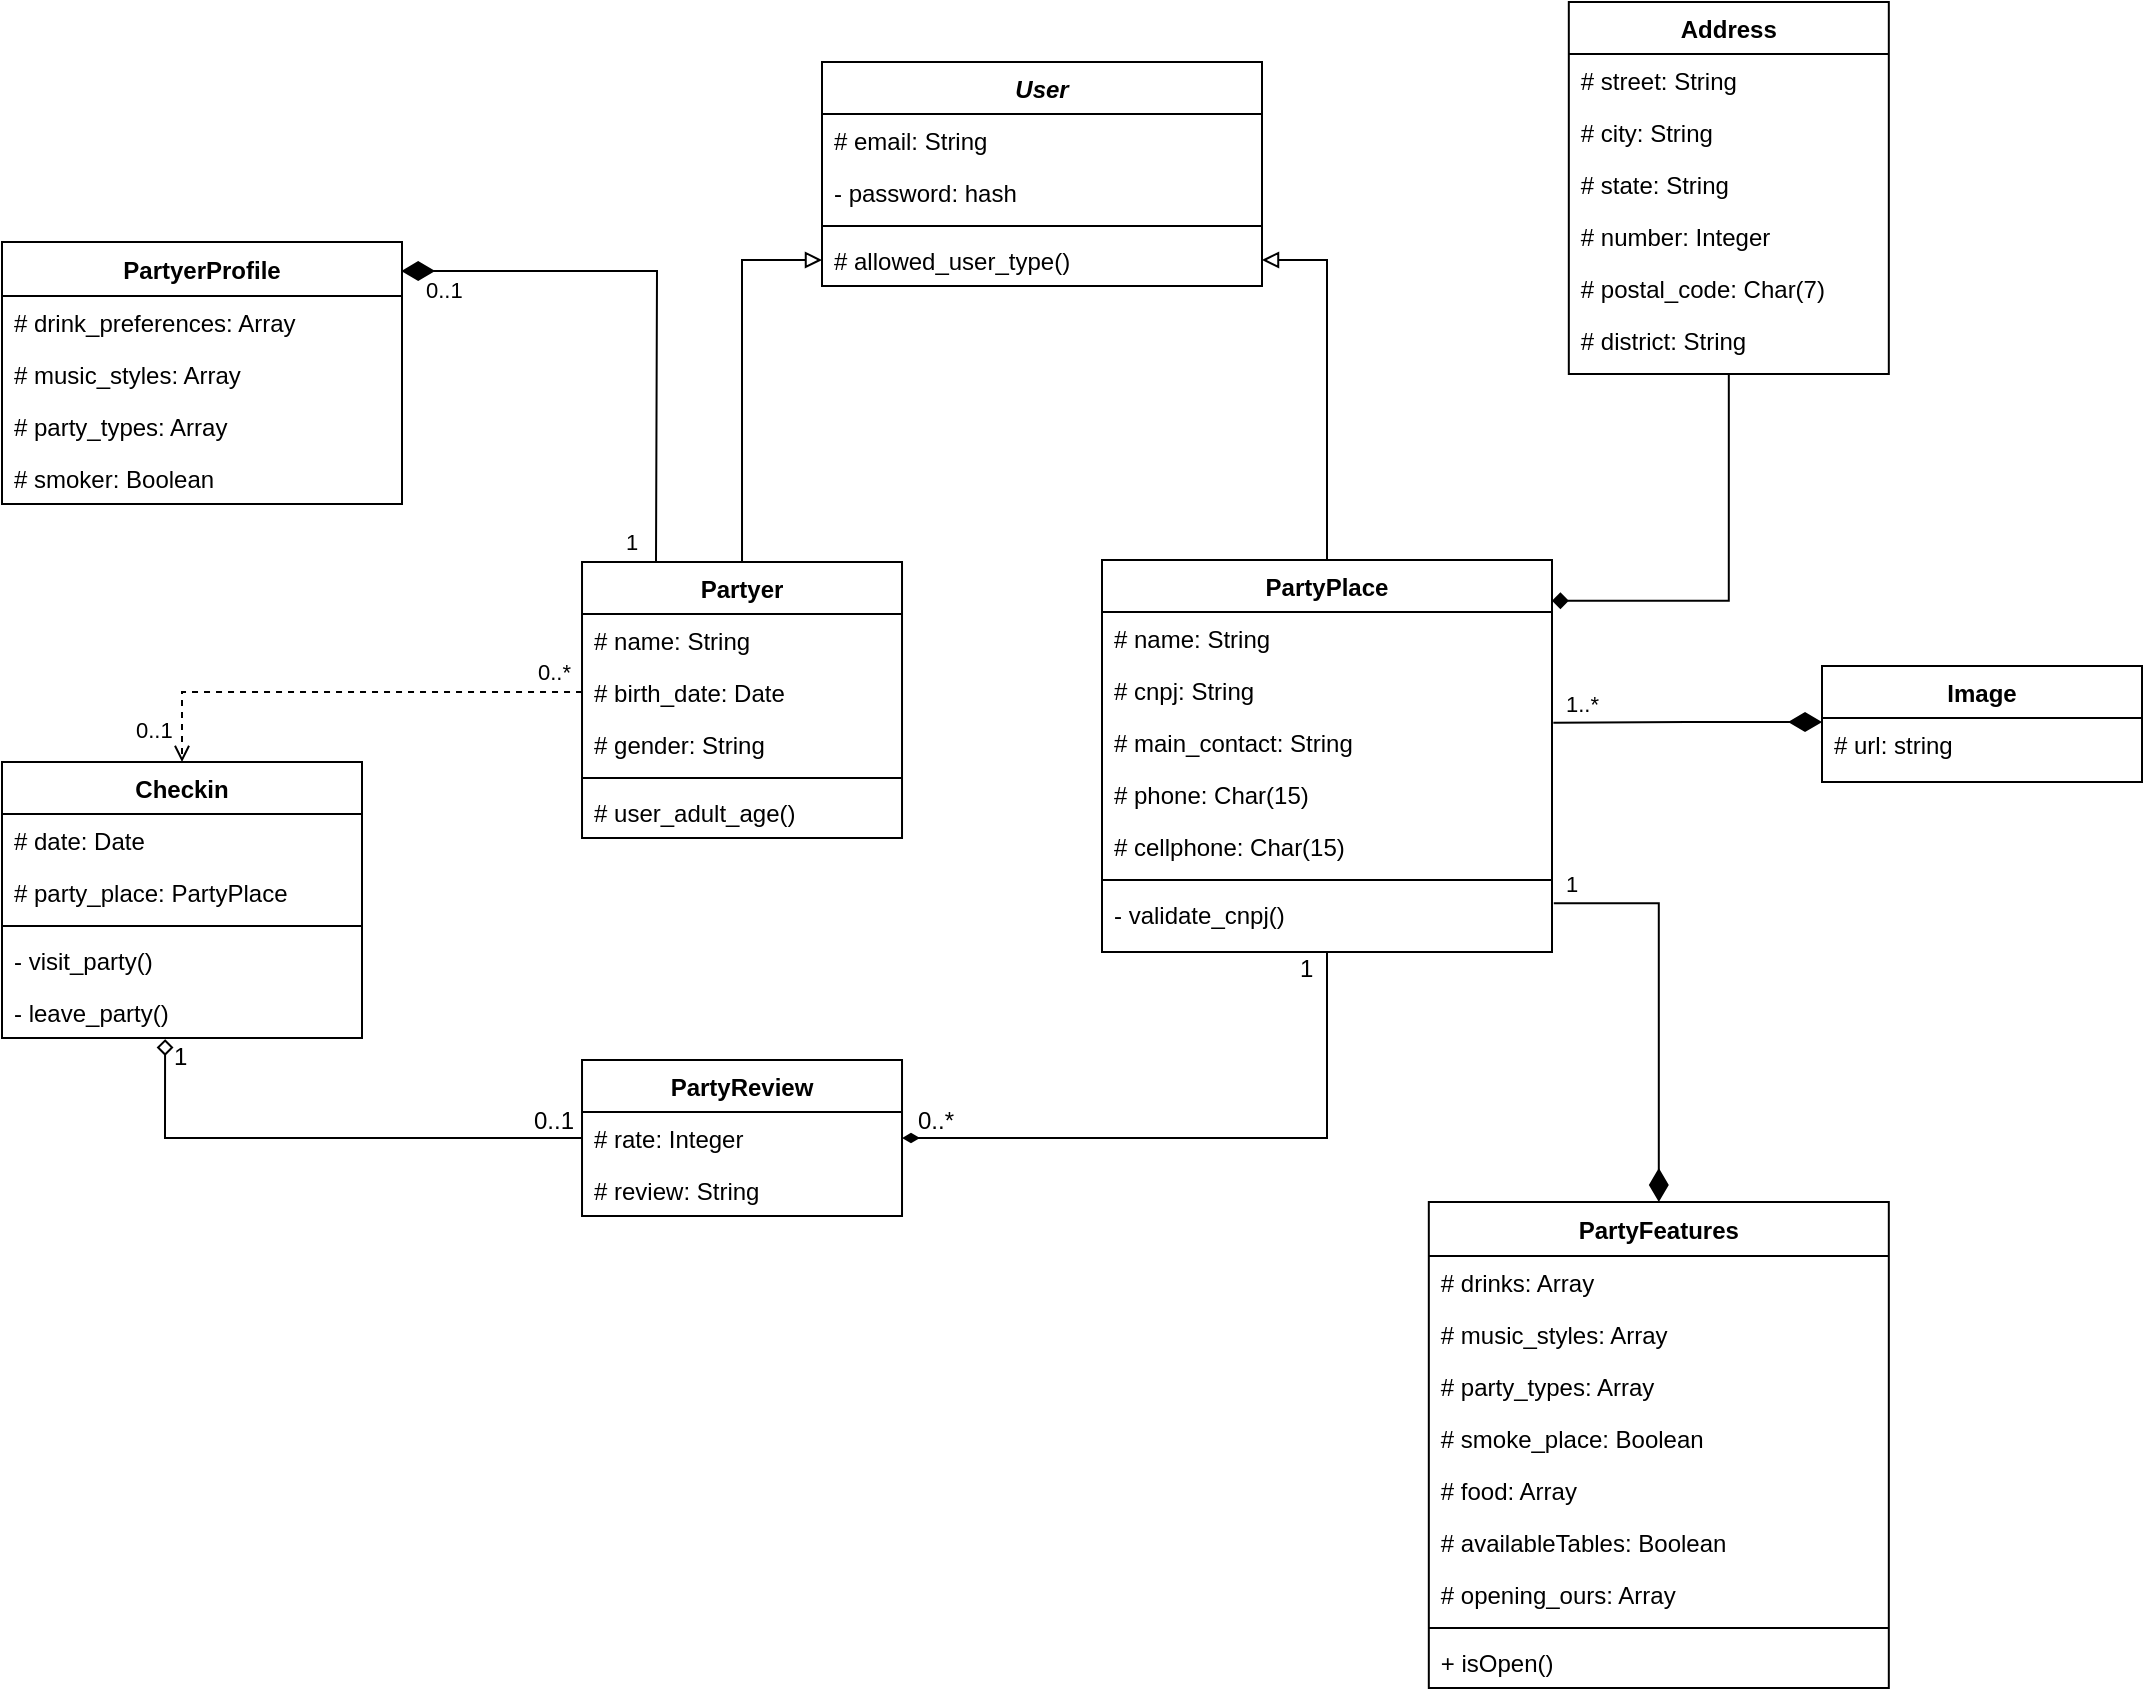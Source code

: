 <mxfile version="18.1.2" type="google"><diagram id="C5RBs43oDa-KdzZeNtuy" name="Page-1"><mxGraphModel grid="1" page="1" gridSize="10" guides="1" tooltips="1" connect="1" arrows="1" fold="1" pageScale="1" pageWidth="827" pageHeight="1169" math="0" shadow="0"><root><mxCell id="WIyWlLk6GJQsqaUBKTNV-0"/><mxCell id="WIyWlLk6GJQsqaUBKTNV-1" parent="WIyWlLk6GJQsqaUBKTNV-0"/><mxCell id="zkfFHV4jXpPFQw0GAbJ--0" value="User" style="swimlane;fontStyle=3;align=center;verticalAlign=top;childLayout=stackLayout;horizontal=1;startSize=26;horizontalStack=0;resizeParent=1;resizeLast=0;collapsible=1;marginBottom=0;rounded=0;shadow=0;strokeWidth=1;" vertex="1" parent="WIyWlLk6GJQsqaUBKTNV-1"><mxGeometry x="680" y="140" width="220" height="112" as="geometry"><mxRectangle x="220" y="120" width="160" height="26" as="alternateBounds"/></mxGeometry></mxCell><mxCell id="zkfFHV4jXpPFQw0GAbJ--1" value="# email: String" style="text;align=left;verticalAlign=top;spacingLeft=4;spacingRight=4;overflow=hidden;rotatable=0;points=[[0,0.5],[1,0.5]];portConstraint=eastwest;" vertex="1" parent="zkfFHV4jXpPFQw0GAbJ--0"><mxGeometry y="26" width="220" height="26" as="geometry"/></mxCell><mxCell id="zkfFHV4jXpPFQw0GAbJ--3" value="- password: hash" style="text;align=left;verticalAlign=top;spacingLeft=4;spacingRight=4;overflow=hidden;rotatable=0;points=[[0,0.5],[1,0.5]];portConstraint=eastwest;rounded=0;shadow=0;html=0;" vertex="1" parent="zkfFHV4jXpPFQw0GAbJ--0"><mxGeometry y="52" width="220" height="26" as="geometry"/></mxCell><mxCell id="6lE9K15D5uFrhbc7ynZs-20" value="" style="line;strokeWidth=1;fillColor=none;align=left;verticalAlign=middle;spacingTop=-1;spacingLeft=3;spacingRight=3;rotatable=0;labelPosition=right;points=[];portConstraint=eastwest;" vertex="1" parent="zkfFHV4jXpPFQw0GAbJ--0"><mxGeometry y="78" width="220" height="8" as="geometry"/></mxCell><mxCell id="6lE9K15D5uFrhbc7ynZs-7" value="# allowed_user_type()" style="text;align=left;verticalAlign=top;spacingLeft=4;spacingRight=4;overflow=hidden;rotatable=0;points=[[0,0.5],[1,0.5]];portConstraint=eastwest;rounded=0;shadow=0;html=0;" vertex="1" parent="zkfFHV4jXpPFQw0GAbJ--0"><mxGeometry y="86" width="220" height="26" as="geometry"/></mxCell><mxCell id="zkfFHV4jXpPFQw0GAbJ--6" value="Partyer" style="swimlane;fontStyle=1;align=center;verticalAlign=top;childLayout=stackLayout;horizontal=1;startSize=26;horizontalStack=0;resizeParent=1;resizeLast=0;collapsible=1;marginBottom=0;rounded=0;shadow=0;strokeWidth=1;" vertex="1" parent="WIyWlLk6GJQsqaUBKTNV-1"><mxGeometry x="560.01" y="390" width="160" height="138" as="geometry"><mxRectangle x="130" y="380" width="160" height="26" as="alternateBounds"/></mxGeometry></mxCell><mxCell id="zkfFHV4jXpPFQw0GAbJ--7" value="# name: String" style="text;align=left;verticalAlign=top;spacingLeft=4;spacingRight=4;overflow=hidden;rotatable=0;points=[[0,0.5],[1,0.5]];portConstraint=eastwest;" vertex="1" parent="zkfFHV4jXpPFQw0GAbJ--6"><mxGeometry y="26" width="160" height="26" as="geometry"/></mxCell><mxCell id="zkfFHV4jXpPFQw0GAbJ--8" value="# birth_date: Date" style="text;align=left;verticalAlign=top;spacingLeft=4;spacingRight=4;overflow=hidden;rotatable=0;points=[[0,0.5],[1,0.5]];portConstraint=eastwest;rounded=0;shadow=0;html=0;" vertex="1" parent="zkfFHV4jXpPFQw0GAbJ--6"><mxGeometry y="52" width="160" height="26" as="geometry"/></mxCell><mxCell id="OAhFdq0R9zzdVtPctIBh-6" value="# gender: String" style="text;align=left;verticalAlign=top;spacingLeft=4;spacingRight=4;overflow=hidden;rotatable=0;points=[[0,0.5],[1,0.5]];portConstraint=eastwest;rounded=0;shadow=0;html=0;" vertex="1" parent="zkfFHV4jXpPFQw0GAbJ--6"><mxGeometry y="78" width="160" height="26" as="geometry"/></mxCell><mxCell id="_bnYae_uoj0Yz6D2RyBo-18" value="" style="line;strokeWidth=1;fillColor=none;align=left;verticalAlign=middle;spacingTop=-1;spacingLeft=3;spacingRight=3;rotatable=0;labelPosition=right;points=[];portConstraint=eastwest;" vertex="1" parent="zkfFHV4jXpPFQw0GAbJ--6"><mxGeometry y="104" width="160" height="8" as="geometry"/></mxCell><mxCell id="_bnYae_uoj0Yz6D2RyBo-17" value="# user_adult_age()" style="text;align=left;verticalAlign=top;spacingLeft=4;spacingRight=4;overflow=hidden;rotatable=0;points=[[0,0.5],[1,0.5]];portConstraint=eastwest;rounded=0;shadow=0;html=0;" vertex="1" parent="zkfFHV4jXpPFQw0GAbJ--6"><mxGeometry y="112" width="160" height="26" as="geometry"/></mxCell><mxCell id="6lE9K15D5uFrhbc7ynZs-25" style="edgeStyle=orthogonalEdgeStyle;rounded=0;orthogonalLoop=1;jettySize=auto;html=1;exitX=0.5;exitY=0;exitDx=0;exitDy=0;endArrow=block;endFill=0;" edge="1" parent="WIyWlLk6GJQsqaUBKTNV-1" source="zkfFHV4jXpPFQw0GAbJ--13" target="6lE9K15D5uFrhbc7ynZs-7"><mxGeometry relative="1" as="geometry"><mxPoint x="760" y="250" as="targetPoint"/></mxGeometry></mxCell><mxCell id="zkfFHV4jXpPFQw0GAbJ--13" value="PartyPlace" style="swimlane;fontStyle=1;align=center;verticalAlign=top;childLayout=stackLayout;horizontal=1;startSize=26;horizontalStack=0;resizeParent=1;resizeLast=0;collapsible=1;marginBottom=0;rounded=0;shadow=0;strokeWidth=1;" vertex="1" parent="WIyWlLk6GJQsqaUBKTNV-1"><mxGeometry x="820" y="389" width="225" height="196" as="geometry"><mxRectangle x="340" y="380" width="170" height="26" as="alternateBounds"/></mxGeometry></mxCell><mxCell id="zkfFHV4jXpPFQw0GAbJ--14" value="# name: String" style="text;align=left;verticalAlign=top;spacingLeft=4;spacingRight=4;overflow=hidden;rotatable=0;points=[[0,0.5],[1,0.5]];portConstraint=eastwest;" vertex="1" parent="zkfFHV4jXpPFQw0GAbJ--13"><mxGeometry y="26" width="225" height="26" as="geometry"/></mxCell><mxCell id="OAhFdq0R9zzdVtPctIBh-8" value="# cnpj: String" style="text;align=left;verticalAlign=top;spacingLeft=4;spacingRight=4;overflow=hidden;rotatable=0;points=[[0,0.5],[1,0.5]];portConstraint=eastwest;" vertex="1" parent="zkfFHV4jXpPFQw0GAbJ--13"><mxGeometry y="52" width="225" height="26" as="geometry"/></mxCell><mxCell id="OAhFdq0R9zzdVtPctIBh-9" value="# main_contact: String" style="text;align=left;verticalAlign=top;spacingLeft=4;spacingRight=4;overflow=hidden;rotatable=0;points=[[0,0.5],[1,0.5]];portConstraint=eastwest;" vertex="1" parent="zkfFHV4jXpPFQw0GAbJ--13"><mxGeometry y="78" width="225" height="26" as="geometry"/></mxCell><mxCell id="OAhFdq0R9zzdVtPctIBh-10" value="# phone: Char(15)" style="text;align=left;verticalAlign=top;spacingLeft=4;spacingRight=4;overflow=hidden;rotatable=0;points=[[0,0.5],[1,0.5]];portConstraint=eastwest;" vertex="1" parent="zkfFHV4jXpPFQw0GAbJ--13"><mxGeometry y="104" width="225" height="26" as="geometry"/></mxCell><mxCell id="OAhFdq0R9zzdVtPctIBh-11" value="# cellphone: Char(15)" style="text;align=left;verticalAlign=top;spacingLeft=4;spacingRight=4;overflow=hidden;rotatable=0;points=[[0,0.5],[1,0.5]];portConstraint=eastwest;" vertex="1" parent="zkfFHV4jXpPFQw0GAbJ--13"><mxGeometry y="130" width="225" height="26" as="geometry"/></mxCell><mxCell id="OAhFdq0R9zzdVtPctIBh-44" value="" style="line;strokeWidth=1;fillColor=none;align=left;verticalAlign=middle;spacingTop=-1;spacingLeft=3;spacingRight=3;rotatable=0;labelPosition=right;points=[];portConstraint=eastwest;" vertex="1" parent="zkfFHV4jXpPFQw0GAbJ--13"><mxGeometry y="156" width="225" height="8" as="geometry"/></mxCell><mxCell id="OAhFdq0R9zzdVtPctIBh-45" value="- validate_cnpj()" style="text;align=left;verticalAlign=top;spacingLeft=4;spacingRight=4;overflow=hidden;rotatable=0;points=[[0,0.5],[1,0.5]];portConstraint=eastwest;" vertex="1" parent="zkfFHV4jXpPFQw0GAbJ--13"><mxGeometry y="164" width="225" height="26" as="geometry"/></mxCell><mxCell id="OAhFdq0R9zzdVtPctIBh-67" style="edgeStyle=orthogonalEdgeStyle;rounded=0;orthogonalLoop=1;jettySize=auto;html=1;exitX=0.5;exitY=1;exitDx=0;exitDy=0;entryX=1;entryY=0.104;entryDx=0;entryDy=0;entryPerimeter=0;fontColor=none;endArrow=diamond;endFill=1;" edge="1" parent="WIyWlLk6GJQsqaUBKTNV-1" source="zkfFHV4jXpPFQw0GAbJ--17" target="zkfFHV4jXpPFQw0GAbJ--13"><mxGeometry relative="1" as="geometry"/></mxCell><mxCell id="zkfFHV4jXpPFQw0GAbJ--17" value="Address" style="swimlane;fontStyle=1;align=center;verticalAlign=top;childLayout=stackLayout;horizontal=1;startSize=26;horizontalStack=0;resizeParent=1;resizeLast=0;collapsible=1;marginBottom=0;rounded=0;shadow=0;strokeWidth=1;" vertex="1" parent="WIyWlLk6GJQsqaUBKTNV-1"><mxGeometry x="1053.41" y="110" width="160" height="186" as="geometry"><mxRectangle x="550" y="140" width="160" height="26" as="alternateBounds"/></mxGeometry></mxCell><mxCell id="zkfFHV4jXpPFQw0GAbJ--18" value="# street: String" style="text;align=left;verticalAlign=top;spacingLeft=4;spacingRight=4;overflow=hidden;rotatable=0;points=[[0,0.5],[1,0.5]];portConstraint=eastwest;" vertex="1" parent="zkfFHV4jXpPFQw0GAbJ--17"><mxGeometry y="26" width="160" height="26" as="geometry"/></mxCell><mxCell id="zkfFHV4jXpPFQw0GAbJ--19" value="# city: String" style="text;align=left;verticalAlign=top;spacingLeft=4;spacingRight=4;overflow=hidden;rotatable=0;points=[[0,0.5],[1,0.5]];portConstraint=eastwest;rounded=0;shadow=0;html=0;" vertex="1" parent="zkfFHV4jXpPFQw0GAbJ--17"><mxGeometry y="52" width="160" height="26" as="geometry"/></mxCell><mxCell id="zkfFHV4jXpPFQw0GAbJ--20" value="# state: String" style="text;align=left;verticalAlign=top;spacingLeft=4;spacingRight=4;overflow=hidden;rotatable=0;points=[[0,0.5],[1,0.5]];portConstraint=eastwest;rounded=0;shadow=0;html=0;" vertex="1" parent="zkfFHV4jXpPFQw0GAbJ--17"><mxGeometry y="78" width="160" height="26" as="geometry"/></mxCell><mxCell id="zkfFHV4jXpPFQw0GAbJ--21" value="# number: Integer" style="text;align=left;verticalAlign=top;spacingLeft=4;spacingRight=4;overflow=hidden;rotatable=0;points=[[0,0.5],[1,0.5]];portConstraint=eastwest;rounded=0;shadow=0;html=0;" vertex="1" parent="zkfFHV4jXpPFQw0GAbJ--17"><mxGeometry y="104" width="160" height="26" as="geometry"/></mxCell><mxCell id="zkfFHV4jXpPFQw0GAbJ--22" value="# postal_code: Char(7)" style="text;align=left;verticalAlign=top;spacingLeft=4;spacingRight=4;overflow=hidden;rotatable=0;points=[[0,0.5],[1,0.5]];portConstraint=eastwest;rounded=0;shadow=0;html=0;" vertex="1" parent="zkfFHV4jXpPFQw0GAbJ--17"><mxGeometry y="130" width="160" height="26" as="geometry"/></mxCell><mxCell id="OAhFdq0R9zzdVtPctIBh-14" value="# district: String" style="text;align=left;verticalAlign=top;spacingLeft=4;spacingRight=4;overflow=hidden;rotatable=0;points=[[0,0.5],[1,0.5]];portConstraint=eastwest;rounded=0;shadow=0;html=0;" vertex="1" parent="zkfFHV4jXpPFQw0GAbJ--17"><mxGeometry y="156" width="160" height="26" as="geometry"/></mxCell><mxCell id="OAhFdq0R9zzdVtPctIBh-16" value="PartyerProfile" style="swimlane;fontStyle=1;childLayout=stackLayout;horizontal=1;startSize=27;fillColor=none;horizontalStack=0;resizeParent=1;resizeParentMax=0;resizeLast=0;collapsible=1;marginBottom=0;" vertex="1" parent="WIyWlLk6GJQsqaUBKTNV-1"><mxGeometry x="270" y="230" width="200" height="131" as="geometry"/></mxCell><mxCell id="OAhFdq0R9zzdVtPctIBh-17" value="# drink_preferences: Array" style="text;strokeColor=none;fillColor=none;align=left;verticalAlign=top;spacingLeft=4;spacingRight=4;overflow=hidden;rotatable=0;points=[[0,0.5],[1,0.5]];portConstraint=eastwest;" vertex="1" parent="OAhFdq0R9zzdVtPctIBh-16"><mxGeometry y="27" width="200" height="26" as="geometry"/></mxCell><mxCell id="OAhFdq0R9zzdVtPctIBh-18" value="# music_styles: Array" style="text;strokeColor=none;fillColor=none;align=left;verticalAlign=top;spacingLeft=4;spacingRight=4;overflow=hidden;rotatable=0;points=[[0,0.5],[1,0.5]];portConstraint=eastwest;" vertex="1" parent="OAhFdq0R9zzdVtPctIBh-16"><mxGeometry y="53" width="200" height="26" as="geometry"/></mxCell><mxCell id="OAhFdq0R9zzdVtPctIBh-19" value="# party_types: Array" style="text;strokeColor=none;fillColor=none;align=left;verticalAlign=top;spacingLeft=4;spacingRight=4;overflow=hidden;rotatable=0;points=[[0,0.5],[1,0.5]];portConstraint=eastwest;" vertex="1" parent="OAhFdq0R9zzdVtPctIBh-16"><mxGeometry y="79" width="200" height="26" as="geometry"/></mxCell><mxCell id="OAhFdq0R9zzdVtPctIBh-23" value="# smoker: Boolean" style="text;strokeColor=none;fillColor=none;align=left;verticalAlign=top;spacingLeft=4;spacingRight=4;overflow=hidden;rotatable=0;points=[[0,0.5],[1,0.5]];portConstraint=eastwest;" vertex="1" parent="OAhFdq0R9zzdVtPctIBh-16"><mxGeometry y="105" width="200" height="26" as="geometry"/></mxCell><mxCell id="OAhFdq0R9zzdVtPctIBh-28" value="PartyFeatures" style="swimlane;fontStyle=1;childLayout=stackLayout;horizontal=1;startSize=27;fillColor=none;horizontalStack=0;resizeParent=1;resizeParentMax=0;resizeLast=0;collapsible=1;marginBottom=0;" vertex="1" parent="WIyWlLk6GJQsqaUBKTNV-1"><mxGeometry x="983.41" y="710" width="230" height="243" as="geometry"/></mxCell><mxCell id="OAhFdq0R9zzdVtPctIBh-29" value="# drinks: Array" style="text;strokeColor=none;fillColor=none;align=left;verticalAlign=top;spacingLeft=4;spacingRight=4;overflow=hidden;rotatable=0;points=[[0,0.5],[1,0.5]];portConstraint=eastwest;" vertex="1" parent="OAhFdq0R9zzdVtPctIBh-28"><mxGeometry y="27" width="230" height="26" as="geometry"/></mxCell><mxCell id="OAhFdq0R9zzdVtPctIBh-30" value="# music_styles: Array" style="text;strokeColor=none;fillColor=none;align=left;verticalAlign=top;spacingLeft=4;spacingRight=4;overflow=hidden;rotatable=0;points=[[0,0.5],[1,0.5]];portConstraint=eastwest;" vertex="1" parent="OAhFdq0R9zzdVtPctIBh-28"><mxGeometry y="53" width="230" height="26" as="geometry"/></mxCell><mxCell id="OAhFdq0R9zzdVtPctIBh-31" value="# party_types: Array" style="text;strokeColor=none;fillColor=none;align=left;verticalAlign=top;spacingLeft=4;spacingRight=4;overflow=hidden;rotatable=0;points=[[0,0.5],[1,0.5]];portConstraint=eastwest;" vertex="1" parent="OAhFdq0R9zzdVtPctIBh-28"><mxGeometry y="79" width="230" height="26" as="geometry"/></mxCell><mxCell id="OAhFdq0R9zzdVtPctIBh-32" value="# smoke_place: Boolean" style="text;strokeColor=none;fillColor=none;align=left;verticalAlign=top;spacingLeft=4;spacingRight=4;overflow=hidden;rotatable=0;points=[[0,0.5],[1,0.5]];portConstraint=eastwest;" vertex="1" parent="OAhFdq0R9zzdVtPctIBh-28"><mxGeometry y="105" width="230" height="26" as="geometry"/></mxCell><mxCell id="OAhFdq0R9zzdVtPctIBh-48" value="# food: Array" style="text;strokeColor=none;fillColor=none;align=left;verticalAlign=top;spacingLeft=4;spacingRight=4;overflow=hidden;rotatable=0;points=[[0,0.5],[1,0.5]];portConstraint=eastwest;" vertex="1" parent="OAhFdq0R9zzdVtPctIBh-28"><mxGeometry y="131" width="230" height="26" as="geometry"/></mxCell><mxCell id="OAhFdq0R9zzdVtPctIBh-49" value="# availableTables: Boolean" style="text;strokeColor=none;fillColor=none;align=left;verticalAlign=top;spacingLeft=4;spacingRight=4;overflow=hidden;rotatable=0;points=[[0,0.5],[1,0.5]];portConstraint=eastwest;" vertex="1" parent="OAhFdq0R9zzdVtPctIBh-28"><mxGeometry y="157" width="230" height="26" as="geometry"/></mxCell><mxCell id="OAhFdq0R9zzdVtPctIBh-50" value="# opening_ours: Array " style="text;strokeColor=none;fillColor=none;align=left;verticalAlign=top;spacingLeft=4;spacingRight=4;overflow=hidden;rotatable=0;points=[[0,0.5],[1,0.5]];portConstraint=eastwest;" vertex="1" parent="OAhFdq0R9zzdVtPctIBh-28"><mxGeometry y="183" width="230" height="26" as="geometry"/></mxCell><mxCell id="OAhFdq0R9zzdVtPctIBh-54" value="" style="line;strokeWidth=1;fillColor=none;align=left;verticalAlign=middle;spacingTop=-1;spacingLeft=3;spacingRight=3;rotatable=0;labelPosition=right;points=[];portConstraint=eastwest;" vertex="1" parent="OAhFdq0R9zzdVtPctIBh-28"><mxGeometry y="209" width="230" height="8" as="geometry"/></mxCell><mxCell id="OAhFdq0R9zzdVtPctIBh-53" value="+ isOpen()" style="text;strokeColor=none;fillColor=none;align=left;verticalAlign=top;spacingLeft=4;spacingRight=4;overflow=hidden;rotatable=0;points=[[0,0.5],[1,0.5]];portConstraint=eastwest;" vertex="1" parent="OAhFdq0R9zzdVtPctIBh-28"><mxGeometry y="217" width="230" height="26" as="geometry"/></mxCell><mxCell id="OAhFdq0R9zzdVtPctIBh-60" style="edgeStyle=orthogonalEdgeStyle;rounded=0;orthogonalLoop=1;jettySize=auto;html=1;exitX=1;exitY=0.5;exitDx=0;exitDy=0;fontColor=none;endArrow=none;endFill=0;entryX=0.5;entryY=1;entryDx=0;entryDy=0;startArrow=diamondThin;startFill=1;" edge="1" parent="WIyWlLk6GJQsqaUBKTNV-1" source="OAhFdq0R9zzdVtPctIBh-55" target="zkfFHV4jXpPFQw0GAbJ--13"><mxGeometry relative="1" as="geometry"><mxPoint x="900.01" y="600" as="targetPoint"/></mxGeometry></mxCell><mxCell id="OAhFdq0R9zzdVtPctIBh-55" value="PartyReview" style="swimlane;fontStyle=1;align=center;verticalAlign=top;childLayout=stackLayout;horizontal=1;startSize=26;horizontalStack=0;resizeParent=1;resizeParentMax=0;resizeLast=0;collapsible=1;marginBottom=0;fontColor=none;" vertex="1" parent="WIyWlLk6GJQsqaUBKTNV-1"><mxGeometry x="560.01" y="639" width="160" height="78" as="geometry"/></mxCell><mxCell id="OAhFdq0R9zzdVtPctIBh-56" value="# rate: Integer" style="text;strokeColor=none;fillColor=none;align=left;verticalAlign=top;spacingLeft=4;spacingRight=4;overflow=hidden;rotatable=0;points=[[0,0.5],[1,0.5]];portConstraint=eastwest;fontColor=none;" vertex="1" parent="OAhFdq0R9zzdVtPctIBh-55"><mxGeometry y="26" width="160" height="26" as="geometry"/></mxCell><mxCell id="OAhFdq0R9zzdVtPctIBh-59" value="# review: String" style="text;strokeColor=none;fillColor=none;align=left;verticalAlign=top;spacingLeft=4;spacingRight=4;overflow=hidden;rotatable=0;points=[[0,0.5],[1,0.5]];portConstraint=eastwest;fontColor=none;" vertex="1" parent="OAhFdq0R9zzdVtPctIBh-55"><mxGeometry y="52" width="160" height="26" as="geometry"/></mxCell><mxCell id="OAhFdq0R9zzdVtPctIBh-61" value="0..*" style="resizable=0;align=left;verticalAlign=bottom;labelBackgroundColor=none;fontSize=12;" connectable="0" vertex="1" parent="WIyWlLk6GJQsqaUBKTNV-1"><mxGeometry x="714.995" y="678.0" as="geometry"><mxPoint x="11" as="offset"/></mxGeometry></mxCell><mxCell id="OAhFdq0R9zzdVtPctIBh-62" value="1" style="resizable=0;align=left;verticalAlign=bottom;labelBackgroundColor=none;fontSize=12;" connectable="0" vertex="1" parent="WIyWlLk6GJQsqaUBKTNV-1"><mxGeometry x="884.005" y="600.0" as="geometry"><mxPoint x="33" y="2" as="offset"/></mxGeometry></mxCell><mxCell id="OAhFdq0R9zzdVtPctIBh-72" value="Checkin" style="swimlane;fontStyle=1;align=center;verticalAlign=top;childLayout=stackLayout;horizontal=1;startSize=26;horizontalStack=0;resizeParent=1;resizeParentMax=0;resizeLast=0;collapsible=1;marginBottom=0;fontColor=none;" vertex="1" parent="WIyWlLk6GJQsqaUBKTNV-1"><mxGeometry x="270" y="490" width="180" height="138" as="geometry"/></mxCell><mxCell id="OAhFdq0R9zzdVtPctIBh-73" value="# date: Date" style="text;strokeColor=none;fillColor=none;align=left;verticalAlign=top;spacingLeft=4;spacingRight=4;overflow=hidden;rotatable=0;points=[[0,0.5],[1,0.5]];portConstraint=eastwest;fontColor=none;" vertex="1" parent="OAhFdq0R9zzdVtPctIBh-72"><mxGeometry y="26" width="180" height="26" as="geometry"/></mxCell><mxCell id="OAhFdq0R9zzdVtPctIBh-76" value="# party_place: PartyPlace" style="text;strokeColor=none;fillColor=none;align=left;verticalAlign=top;spacingLeft=4;spacingRight=4;overflow=hidden;rotatable=0;points=[[0,0.5],[1,0.5]];portConstraint=eastwest;fontColor=none;" vertex="1" parent="OAhFdq0R9zzdVtPctIBh-72"><mxGeometry y="52" width="180" height="26" as="geometry"/></mxCell><mxCell id="OAhFdq0R9zzdVtPctIBh-74" value="" style="line;strokeWidth=1;fillColor=none;align=left;verticalAlign=middle;spacingTop=-1;spacingLeft=3;spacingRight=3;rotatable=0;labelPosition=right;points=[];portConstraint=eastwest;fontColor=none;" vertex="1" parent="OAhFdq0R9zzdVtPctIBh-72"><mxGeometry y="78" width="180" height="8" as="geometry"/></mxCell><mxCell id="OAhFdq0R9zzdVtPctIBh-75" value="- visit_party()" style="text;strokeColor=none;fillColor=none;align=left;verticalAlign=top;spacingLeft=4;spacingRight=4;overflow=hidden;rotatable=0;points=[[0,0.5],[1,0.5]];portConstraint=eastwest;fontColor=none;" vertex="1" parent="OAhFdq0R9zzdVtPctIBh-72"><mxGeometry y="86" width="180" height="26" as="geometry"/></mxCell><mxCell id="OAhFdq0R9zzdVtPctIBh-79" value="- leave_party()" style="text;strokeColor=none;fillColor=none;align=left;verticalAlign=top;spacingLeft=4;spacingRight=4;overflow=hidden;rotatable=0;points=[[0,0.5],[1,0.5]];portConstraint=eastwest;fontColor=none;" vertex="1" parent="OAhFdq0R9zzdVtPctIBh-72"><mxGeometry y="112" width="180" height="26" as="geometry"/></mxCell><mxCell id="OAhFdq0R9zzdVtPctIBh-83" value="Image" style="swimlane;fontStyle=1;align=center;verticalAlign=top;childLayout=stackLayout;horizontal=1;startSize=26;horizontalStack=0;resizeParent=1;resizeParentMax=0;resizeLast=0;collapsible=1;marginBottom=0;fontColor=none;" vertex="1" parent="WIyWlLk6GJQsqaUBKTNV-1"><mxGeometry x="1180" y="442" width="160" height="58" as="geometry"/></mxCell><mxCell id="OAhFdq0R9zzdVtPctIBh-84" value="# url: string" style="text;strokeColor=none;fillColor=none;align=left;verticalAlign=top;spacingLeft=4;spacingRight=4;overflow=hidden;rotatable=0;points=[[0,0.5],[1,0.5]];portConstraint=eastwest;fontColor=none;" vertex="1" parent="OAhFdq0R9zzdVtPctIBh-83"><mxGeometry y="26" width="160" height="32" as="geometry"/></mxCell><mxCell id="6lE9K15D5uFrhbc7ynZs-21" value="" style="endArrow=none;html=1;edgeStyle=orthogonalEdgeStyle;rounded=0;entryX=0.5;entryY=0;entryDx=0;entryDy=0;startArrow=block;startFill=0;" edge="1" parent="WIyWlLk6GJQsqaUBKTNV-1" source="6lE9K15D5uFrhbc7ynZs-7" target="zkfFHV4jXpPFQw0GAbJ--6"><mxGeometry relative="1" as="geometry"><mxPoint x="620" y="350" as="sourcePoint"/><mxPoint x="780" y="350" as="targetPoint"/></mxGeometry></mxCell><mxCell id="6lE9K15D5uFrhbc7ynZs-26" value="1" style="endArrow=none;html=1;endSize=12;startArrow=diamondThin;startSize=14;startFill=1;edgeStyle=orthogonalEdgeStyle;align=left;verticalAlign=bottom;rounded=0;exitX=0.998;exitY=0.111;exitDx=0;exitDy=0;endFill=0;exitPerimeter=0;" edge="1" parent="WIyWlLk6GJQsqaUBKTNV-1" source="OAhFdq0R9zzdVtPctIBh-16"><mxGeometry x="0.995" y="-17" relative="1" as="geometry"><mxPoint x="466.6" y="243.576" as="sourcePoint"/><mxPoint x="597" y="390" as="targetPoint"/><mxPoint as="offset"/></mxGeometry></mxCell><mxCell id="6lE9K15D5uFrhbc7ynZs-29" value="1" style="endArrow=none;html=1;endSize=12;startArrow=diamondThin;startSize=14;startFill=1;edgeStyle=orthogonalEdgeStyle;align=left;verticalAlign=bottom;rounded=0;entryX=1.004;entryY=0.291;entryDx=0;entryDy=0;exitX=0.5;exitY=0;exitDx=0;exitDy=0;entryPerimeter=0;endFill=0;" edge="1" parent="WIyWlLk6GJQsqaUBKTNV-1" source="OAhFdq0R9zzdVtPctIBh-28" target="OAhFdq0R9zzdVtPctIBh-45"><mxGeometry x="0.959" y="-1" relative="1" as="geometry"><mxPoint x="1098.17" y="700" as="sourcePoint"/><mxPoint x="1098.17" y="600" as="targetPoint"/><mxPoint as="offset"/></mxGeometry></mxCell><mxCell id="_bnYae_uoj0Yz6D2RyBo-1" value="1..*" style="endArrow=none;html=1;endSize=12;startArrow=diamondThin;startSize=14;startFill=1;edgeStyle=orthogonalEdgeStyle;align=left;verticalAlign=bottom;rounded=0;entryX=1.003;entryY=0.128;entryDx=0;entryDy=0;exitX=0;exitY=0.063;exitDx=0;exitDy=0;entryPerimeter=0;exitPerimeter=0;endFill=0;" edge="1" parent="WIyWlLk6GJQsqaUBKTNV-1" source="OAhFdq0R9zzdVtPctIBh-84" target="OAhFdq0R9zzdVtPctIBh-9"><mxGeometry x="0.936" relative="1" as="geometry"><mxPoint x="1108.41" y="720" as="sourcePoint"/><mxPoint x="1057.025" y="571.294" as="targetPoint"/><mxPoint as="offset"/></mxGeometry></mxCell><mxCell id="_bnYae_uoj0Yz6D2RyBo-4" style="edgeStyle=orthogonalEdgeStyle;rounded=0;orthogonalLoop=1;jettySize=auto;html=1;exitX=0;exitY=0.5;exitDx=0;exitDy=0;startArrow=none;startFill=0;endArrow=open;endFill=0;dashed=1;" edge="1" parent="WIyWlLk6GJQsqaUBKTNV-1" source="zkfFHV4jXpPFQw0GAbJ--8" target="OAhFdq0R9zzdVtPctIBh-72"><mxGeometry relative="1" as="geometry"/></mxCell><mxCell id="_bnYae_uoj0Yz6D2RyBo-7" value="&lt;span style=&quot;color: rgb(0, 0, 0); font-family: Helvetica; font-size: 11px; font-style: normal; font-variant-ligatures: normal; font-variant-caps: normal; font-weight: 400; letter-spacing: normal; orphans: 2; text-align: left; text-indent: 0px; text-transform: none; widows: 2; word-spacing: 0px; -webkit-text-stroke-width: 0px; background-color: rgb(255, 255, 255); text-decoration-thickness: initial; text-decoration-style: initial; text-decoration-color: initial; float: none; display: inline !important;&quot;&gt;0..1&lt;/span&gt;" style="text;whiteSpace=wrap;html=1;" vertex="1" parent="WIyWlLk6GJQsqaUBKTNV-1"><mxGeometry x="480" y="240" width="30" height="30" as="geometry"/></mxCell><mxCell id="_bnYae_uoj0Yz6D2RyBo-8" value="&lt;span style=&quot;font-size: 11px; background-color: rgb(255, 255, 255);&quot;&gt;0..1&lt;/span&gt;" style="text;whiteSpace=wrap;html=1;" vertex="1" parent="WIyWlLk6GJQsqaUBKTNV-1"><mxGeometry x="335" y="460" width="30" height="30" as="geometry"/></mxCell><mxCell id="_bnYae_uoj0Yz6D2RyBo-9" value="&lt;span style=&quot;font-size: 11px; background-color: rgb(255, 255, 255);&quot;&gt;0..*&lt;/span&gt;" style="text;whiteSpace=wrap;html=1;" vertex="1" parent="WIyWlLk6GJQsqaUBKTNV-1"><mxGeometry x="536" y="431" width="30" height="30" as="geometry"/></mxCell><mxCell id="_bnYae_uoj0Yz6D2RyBo-12" style="edgeStyle=orthogonalEdgeStyle;rounded=0;orthogonalLoop=1;jettySize=auto;html=1;exitX=0.453;exitY=1.022;exitDx=0;exitDy=0;fontColor=none;endArrow=none;endFill=0;entryX=0;entryY=0.5;entryDx=0;entryDy=0;startArrow=diamond;startFill=0;exitPerimeter=0;" edge="1" parent="WIyWlLk6GJQsqaUBKTNV-1" source="OAhFdq0R9zzdVtPctIBh-79" target="OAhFdq0R9zzdVtPctIBh-56"><mxGeometry relative="1" as="geometry"><mxPoint x="497.5" y="617" as="targetPoint"/><mxPoint x="285.01" y="710" as="sourcePoint"/></mxGeometry></mxCell><mxCell id="_bnYae_uoj0Yz6D2RyBo-13" value="1" style="resizable=0;align=left;verticalAlign=bottom;labelBackgroundColor=none;fontSize=12;" connectable="0" vertex="1" parent="WIyWlLk6GJQsqaUBKTNV-1"><mxGeometry x="342.995" y="646.0" as="geometry"><mxPoint x="11" as="offset"/></mxGeometry></mxCell><mxCell id="_bnYae_uoj0Yz6D2RyBo-14" value="" style="resizable=0;align=left;verticalAlign=bottom;labelBackgroundColor=none;fontSize=12;" connectable="0" vertex="1" parent="WIyWlLk6GJQsqaUBKTNV-1"><mxGeometry x="449.005" y="632.0" as="geometry"><mxPoint x="33" y="2" as="offset"/></mxGeometry></mxCell><mxCell id="_bnYae_uoj0Yz6D2RyBo-15" value="0..1" style="resizable=0;align=left;verticalAlign=bottom;labelBackgroundColor=none;fontSize=12;direction=west;" connectable="0" vertex="1" parent="WIyWlLk6GJQsqaUBKTNV-1"><mxGeometry x="522.995" y="678.0" as="geometry"><mxPoint x="11" as="offset"/></mxGeometry></mxCell></root></mxGraphModel></diagram></mxfile>